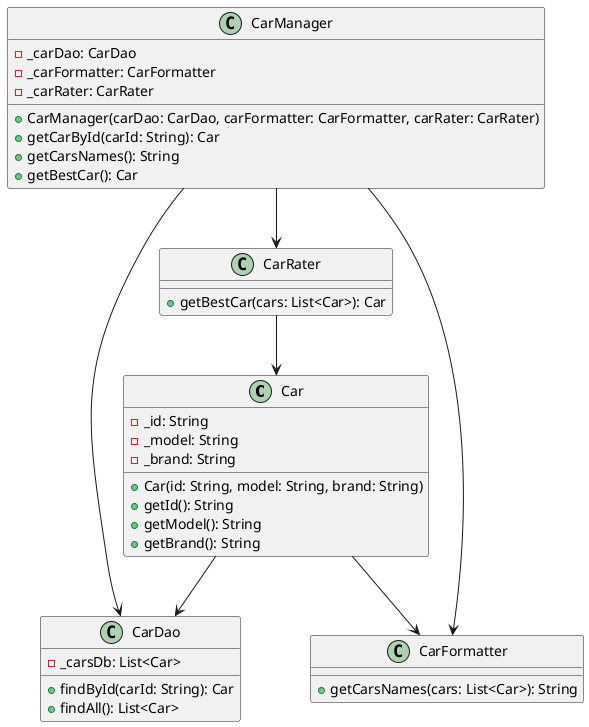 @startuml

class Car {
  - _id: String
  - _model: String
  - _brand: String
  + Car(id: String, model: String, brand: String)
  + getId(): String
  + getModel(): String
  + getBrand(): String
}

class CarDao {
  - _carsDb: List<Car>
  + findById(carId: String): Car
  + findAll(): List<Car>
}

class CarFormatter {
  + getCarsNames(cars: List<Car>): String
}

class CarManager {
  - _carDao: CarDao
  - _carFormatter: CarFormatter
  - _carRater: CarRater
  + CarManager(carDao: CarDao, carFormatter: CarFormatter, carRater: CarRater)
  + getCarById(carId: String): Car
  + getCarsNames(): String
  + getBestCar(): Car
}

class CarRater {
  + getBestCar(cars: List<Car>): Car
}

Car --> CarDao
Car --> CarFormatter
CarManager --> CarDao
CarManager --> CarFormatter
CarManager --> CarRater
CarRater --> Car

@enduml
